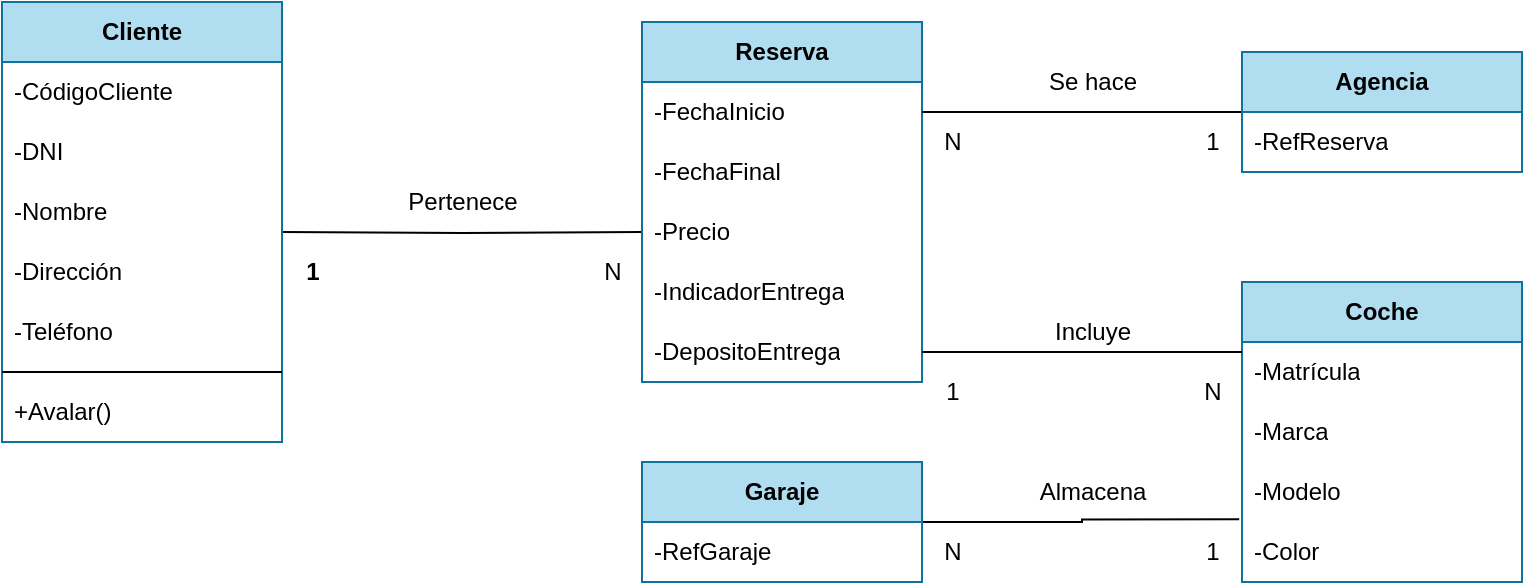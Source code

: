 <mxfile version="20.8.23" type="device"><diagram name="Página-1" id="b6_Fm7_-m0mOYpzH77YW"><mxGraphModel dx="773" dy="1097" grid="1" gridSize="10" guides="1" tooltips="1" connect="1" arrows="1" fold="1" page="1" pageScale="1" pageWidth="827" pageHeight="1169" math="0" shadow="0"><root><mxCell id="0"/><mxCell id="1" parent="0"/><mxCell id="aER9O-2dWTuYp3nOIUHJ-31" style="edgeStyle=orthogonalEdgeStyle;rounded=0;orthogonalLoop=1;jettySize=auto;html=1;endArrow=none;endFill=0;entryX=0;entryY=0.5;entryDx=0;entryDy=0;" edge="1" parent="1" target="aER9O-2dWTuYp3nOIUHJ-14"><mxGeometry relative="1" as="geometry"><mxPoint x="190" y="345" as="sourcePoint"/><mxPoint x="380" y="340" as="targetPoint"/></mxGeometry></mxCell><mxCell id="aER9O-2dWTuYp3nOIUHJ-1" value="&lt;b&gt;Cliente&lt;/b&gt;" style="swimlane;fontStyle=0;childLayout=stackLayout;horizontal=1;startSize=30;horizontalStack=0;resizeParent=1;resizeParentMax=0;resizeLast=0;collapsible=1;marginBottom=0;whiteSpace=wrap;html=1;fillColor=#b1ddf0;strokeColor=#10739e;" vertex="1" parent="1"><mxGeometry x="50" y="230" width="140" height="220" as="geometry"/></mxCell><mxCell id="aER9O-2dWTuYp3nOIUHJ-10" value="-CódigoCliente" style="text;strokeColor=none;fillColor=none;align=left;verticalAlign=middle;spacingLeft=4;spacingRight=4;overflow=hidden;points=[[0,0.5],[1,0.5]];portConstraint=eastwest;rotatable=0;whiteSpace=wrap;html=1;" vertex="1" parent="aER9O-2dWTuYp3nOIUHJ-1"><mxGeometry y="30" width="140" height="30" as="geometry"/></mxCell><mxCell id="aER9O-2dWTuYp3nOIUHJ-2" value="-DNI" style="text;strokeColor=none;fillColor=none;align=left;verticalAlign=middle;spacingLeft=4;spacingRight=4;overflow=hidden;points=[[0,0.5],[1,0.5]];portConstraint=eastwest;rotatable=0;whiteSpace=wrap;html=1;" vertex="1" parent="aER9O-2dWTuYp3nOIUHJ-1"><mxGeometry y="60" width="140" height="30" as="geometry"/></mxCell><mxCell id="aER9O-2dWTuYp3nOIUHJ-3" value="-Nombre" style="text;strokeColor=none;fillColor=none;align=left;verticalAlign=middle;spacingLeft=4;spacingRight=4;overflow=hidden;points=[[0,0.5],[1,0.5]];portConstraint=eastwest;rotatable=0;whiteSpace=wrap;html=1;" vertex="1" parent="aER9O-2dWTuYp3nOIUHJ-1"><mxGeometry y="90" width="140" height="30" as="geometry"/></mxCell><mxCell id="aER9O-2dWTuYp3nOIUHJ-4" value="-Dirección" style="text;strokeColor=none;fillColor=none;align=left;verticalAlign=middle;spacingLeft=4;spacingRight=4;overflow=hidden;points=[[0,0.5],[1,0.5]];portConstraint=eastwest;rotatable=0;whiteSpace=wrap;html=1;" vertex="1" parent="aER9O-2dWTuYp3nOIUHJ-1"><mxGeometry y="120" width="140" height="30" as="geometry"/></mxCell><mxCell id="aER9O-2dWTuYp3nOIUHJ-9" value="-Teléfono" style="text;strokeColor=none;fillColor=none;align=left;verticalAlign=middle;spacingLeft=4;spacingRight=4;overflow=hidden;points=[[0,0.5],[1,0.5]];portConstraint=eastwest;rotatable=0;whiteSpace=wrap;html=1;" vertex="1" parent="aER9O-2dWTuYp3nOIUHJ-1"><mxGeometry y="150" width="140" height="30" as="geometry"/></mxCell><mxCell id="aER9O-2dWTuYp3nOIUHJ-13" value="" style="line;strokeWidth=1;rotatable=0;dashed=0;labelPosition=right;align=left;verticalAlign=middle;spacingTop=0;spacingLeft=6;points=[];portConstraint=eastwest;" vertex="1" parent="aER9O-2dWTuYp3nOIUHJ-1"><mxGeometry y="180" width="140" height="10" as="geometry"/></mxCell><mxCell id="aER9O-2dWTuYp3nOIUHJ-12" value="+Avalar()" style="text;strokeColor=none;fillColor=none;align=left;verticalAlign=middle;spacingLeft=4;spacingRight=4;overflow=hidden;points=[[0,0.5],[1,0.5]];portConstraint=eastwest;rotatable=0;whiteSpace=wrap;html=1;" vertex="1" parent="aER9O-2dWTuYp3nOIUHJ-1"><mxGeometry y="190" width="140" height="30" as="geometry"/></mxCell><mxCell id="aER9O-2dWTuYp3nOIUHJ-5" value="&lt;b&gt;Reserva&lt;/b&gt;" style="swimlane;fontStyle=0;childLayout=stackLayout;horizontal=1;startSize=30;horizontalStack=0;resizeParent=1;resizeParentMax=0;resizeLast=0;collapsible=1;marginBottom=0;whiteSpace=wrap;html=1;fillColor=#b1ddf0;strokeColor=#10739e;" vertex="1" parent="1"><mxGeometry x="370" y="240" width="140" height="180" as="geometry"/></mxCell><mxCell id="aER9O-2dWTuYp3nOIUHJ-7" value="-FechaInicio" style="text;strokeColor=none;fillColor=none;align=left;verticalAlign=middle;spacingLeft=4;spacingRight=4;overflow=hidden;points=[[0,0.5],[1,0.5]];portConstraint=eastwest;rotatable=0;whiteSpace=wrap;html=1;" vertex="1" parent="aER9O-2dWTuYp3nOIUHJ-5"><mxGeometry y="30" width="140" height="30" as="geometry"/></mxCell><mxCell id="aER9O-2dWTuYp3nOIUHJ-8" value="-FechaFinal" style="text;strokeColor=none;fillColor=none;align=left;verticalAlign=middle;spacingLeft=4;spacingRight=4;overflow=hidden;points=[[0,0.5],[1,0.5]];portConstraint=eastwest;rotatable=0;whiteSpace=wrap;html=1;" vertex="1" parent="aER9O-2dWTuYp3nOIUHJ-5"><mxGeometry y="60" width="140" height="30" as="geometry"/></mxCell><mxCell id="aER9O-2dWTuYp3nOIUHJ-14" value="-Precio" style="text;strokeColor=none;fillColor=none;align=left;verticalAlign=middle;spacingLeft=4;spacingRight=4;overflow=hidden;points=[[0,0.5],[1,0.5]];portConstraint=eastwest;rotatable=0;whiteSpace=wrap;html=1;" vertex="1" parent="aER9O-2dWTuYp3nOIUHJ-5"><mxGeometry y="90" width="140" height="30" as="geometry"/></mxCell><mxCell id="aER9O-2dWTuYp3nOIUHJ-21" value="-IndicadorEntrega" style="text;strokeColor=none;fillColor=none;align=left;verticalAlign=middle;spacingLeft=4;spacingRight=4;overflow=hidden;points=[[0,0.5],[1,0.5]];portConstraint=eastwest;rotatable=0;whiteSpace=wrap;html=1;" vertex="1" parent="aER9O-2dWTuYp3nOIUHJ-5"><mxGeometry y="120" width="140" height="30" as="geometry"/></mxCell><mxCell id="aER9O-2dWTuYp3nOIUHJ-22" value="-DepositoEntrega" style="text;strokeColor=none;fillColor=none;align=left;verticalAlign=middle;spacingLeft=4;spacingRight=4;overflow=hidden;points=[[0,0.5],[1,0.5]];portConstraint=eastwest;rotatable=0;whiteSpace=wrap;html=1;" vertex="1" parent="aER9O-2dWTuYp3nOIUHJ-5"><mxGeometry y="150" width="140" height="30" as="geometry"/></mxCell><mxCell id="aER9O-2dWTuYp3nOIUHJ-15" value="&lt;b&gt;Coche&lt;/b&gt;" style="swimlane;fontStyle=0;childLayout=stackLayout;horizontal=1;startSize=30;horizontalStack=0;resizeParent=1;resizeParentMax=0;resizeLast=0;collapsible=1;marginBottom=0;whiteSpace=wrap;html=1;fillColor=#b1ddf0;strokeColor=#10739e;" vertex="1" parent="1"><mxGeometry x="670" y="370" width="140" height="150" as="geometry"/></mxCell><mxCell id="aER9O-2dWTuYp3nOIUHJ-16" value="-Matrícula" style="text;strokeColor=none;fillColor=none;align=left;verticalAlign=middle;spacingLeft=4;spacingRight=4;overflow=hidden;points=[[0,0.5],[1,0.5]];portConstraint=eastwest;rotatable=0;whiteSpace=wrap;html=1;" vertex="1" parent="aER9O-2dWTuYp3nOIUHJ-15"><mxGeometry y="30" width="140" height="30" as="geometry"/></mxCell><mxCell id="aER9O-2dWTuYp3nOIUHJ-17" value="-Marca" style="text;strokeColor=none;fillColor=none;align=left;verticalAlign=middle;spacingLeft=4;spacingRight=4;overflow=hidden;points=[[0,0.5],[1,0.5]];portConstraint=eastwest;rotatable=0;whiteSpace=wrap;html=1;" vertex="1" parent="aER9O-2dWTuYp3nOIUHJ-15"><mxGeometry y="60" width="140" height="30" as="geometry"/></mxCell><mxCell id="aER9O-2dWTuYp3nOIUHJ-18" value="-Modelo" style="text;strokeColor=none;fillColor=none;align=left;verticalAlign=middle;spacingLeft=4;spacingRight=4;overflow=hidden;points=[[0,0.5],[1,0.5]];portConstraint=eastwest;rotatable=0;whiteSpace=wrap;html=1;" vertex="1" parent="aER9O-2dWTuYp3nOIUHJ-15"><mxGeometry y="90" width="140" height="30" as="geometry"/></mxCell><mxCell id="aER9O-2dWTuYp3nOIUHJ-20" value="-Color" style="text;strokeColor=none;fillColor=none;align=left;verticalAlign=middle;spacingLeft=4;spacingRight=4;overflow=hidden;points=[[0,0.5],[1,0.5]];portConstraint=eastwest;rotatable=0;whiteSpace=wrap;html=1;" vertex="1" parent="aER9O-2dWTuYp3nOIUHJ-15"><mxGeometry y="120" width="140" height="30" as="geometry"/></mxCell><mxCell id="aER9O-2dWTuYp3nOIUHJ-36" style="edgeStyle=orthogonalEdgeStyle;rounded=0;orthogonalLoop=1;jettySize=auto;html=1;entryX=1;entryY=0.5;entryDx=0;entryDy=0;endArrow=none;endFill=0;" edge="1" parent="1" source="aER9O-2dWTuYp3nOIUHJ-23" target="aER9O-2dWTuYp3nOIUHJ-7"><mxGeometry relative="1" as="geometry"/></mxCell><mxCell id="aER9O-2dWTuYp3nOIUHJ-23" value="&lt;b&gt;Agencia&lt;/b&gt;" style="swimlane;fontStyle=0;childLayout=stackLayout;horizontal=1;startSize=30;horizontalStack=0;resizeParent=1;resizeParentMax=0;resizeLast=0;collapsible=1;marginBottom=0;whiteSpace=wrap;html=1;fillColor=#b1ddf0;strokeColor=#10739e;" vertex="1" parent="1"><mxGeometry x="670" y="255" width="140" height="60" as="geometry"/></mxCell><mxCell id="aER9O-2dWTuYp3nOIUHJ-24" value="-RefReserva" style="text;strokeColor=none;fillColor=none;align=left;verticalAlign=middle;spacingLeft=4;spacingRight=4;overflow=hidden;points=[[0,0.5],[1,0.5]];portConstraint=eastwest;rotatable=0;whiteSpace=wrap;html=1;" vertex="1" parent="aER9O-2dWTuYp3nOIUHJ-23"><mxGeometry y="30" width="140" height="30" as="geometry"/></mxCell><mxCell id="aER9O-2dWTuYp3nOIUHJ-45" style="edgeStyle=orthogonalEdgeStyle;rounded=0;orthogonalLoop=1;jettySize=auto;html=1;entryX=-0.01;entryY=-0.044;entryDx=0;entryDy=0;entryPerimeter=0;endArrow=none;endFill=0;" edge="1" parent="1" source="aER9O-2dWTuYp3nOIUHJ-28" target="aER9O-2dWTuYp3nOIUHJ-20"><mxGeometry relative="1" as="geometry"/></mxCell><mxCell id="aER9O-2dWTuYp3nOIUHJ-28" value="&lt;b&gt;Garaje&lt;/b&gt;" style="swimlane;fontStyle=0;childLayout=stackLayout;horizontal=1;startSize=30;horizontalStack=0;resizeParent=1;resizeParentMax=0;resizeLast=0;collapsible=1;marginBottom=0;whiteSpace=wrap;html=1;fillColor=#b1ddf0;strokeColor=#10739e;" vertex="1" parent="1"><mxGeometry x="370" y="460" width="140" height="60" as="geometry"/></mxCell><mxCell id="aER9O-2dWTuYp3nOIUHJ-29" value="-RefGaraje" style="text;strokeColor=none;fillColor=none;align=left;verticalAlign=middle;spacingLeft=4;spacingRight=4;overflow=hidden;points=[[0,0.5],[1,0.5]];portConstraint=eastwest;rotatable=0;whiteSpace=wrap;html=1;" vertex="1" parent="aER9O-2dWTuYp3nOIUHJ-28"><mxGeometry y="30" width="140" height="30" as="geometry"/></mxCell><mxCell id="aER9O-2dWTuYp3nOIUHJ-32" value="1" style="text;html=1;align=center;verticalAlign=middle;resizable=0;points=[];autosize=1;strokeColor=none;fillColor=none;fontStyle=1" vertex="1" parent="1"><mxGeometry x="190" y="350" width="30" height="30" as="geometry"/></mxCell><mxCell id="aER9O-2dWTuYp3nOIUHJ-33" value="N" style="text;html=1;align=center;verticalAlign=middle;resizable=0;points=[];autosize=1;strokeColor=none;fillColor=none;" vertex="1" parent="1"><mxGeometry x="340" y="350" width="30" height="30" as="geometry"/></mxCell><mxCell id="aER9O-2dWTuYp3nOIUHJ-34" value="Pertenece" style="text;html=1;align=center;verticalAlign=middle;resizable=0;points=[];autosize=1;strokeColor=none;fillColor=none;" vertex="1" parent="1"><mxGeometry x="240" y="315" width="80" height="30" as="geometry"/></mxCell><mxCell id="aER9O-2dWTuYp3nOIUHJ-37" value="N" style="text;html=1;align=center;verticalAlign=middle;resizable=0;points=[];autosize=1;strokeColor=none;fillColor=none;" vertex="1" parent="1"><mxGeometry x="510" y="285" width="30" height="30" as="geometry"/></mxCell><mxCell id="aER9O-2dWTuYp3nOIUHJ-38" value="1" style="text;html=1;align=center;verticalAlign=middle;resizable=0;points=[];autosize=1;strokeColor=none;fillColor=none;" vertex="1" parent="1"><mxGeometry x="640" y="285" width="30" height="30" as="geometry"/></mxCell><mxCell id="aER9O-2dWTuYp3nOIUHJ-39" value="Se hace" style="text;html=1;align=center;verticalAlign=middle;resizable=0;points=[];autosize=1;strokeColor=none;fillColor=none;" vertex="1" parent="1"><mxGeometry x="560" y="255" width="70" height="30" as="geometry"/></mxCell><mxCell id="aER9O-2dWTuYp3nOIUHJ-40" style="edgeStyle=orthogonalEdgeStyle;rounded=0;orthogonalLoop=1;jettySize=auto;html=1;entryX=0;entryY=0.167;entryDx=0;entryDy=0;entryPerimeter=0;endArrow=none;endFill=0;" edge="1" parent="1" source="aER9O-2dWTuYp3nOIUHJ-22" target="aER9O-2dWTuYp3nOIUHJ-16"><mxGeometry relative="1" as="geometry"/></mxCell><mxCell id="aER9O-2dWTuYp3nOIUHJ-42" value="N" style="text;html=1;align=center;verticalAlign=middle;resizable=0;points=[];autosize=1;strokeColor=none;fillColor=none;" vertex="1" parent="1"><mxGeometry x="640" y="410" width="30" height="30" as="geometry"/></mxCell><mxCell id="aER9O-2dWTuYp3nOIUHJ-43" value="Incluye" style="text;html=1;align=center;verticalAlign=middle;resizable=0;points=[];autosize=1;strokeColor=none;fillColor=none;" vertex="1" parent="1"><mxGeometry x="565" y="380" width="60" height="30" as="geometry"/></mxCell><mxCell id="aER9O-2dWTuYp3nOIUHJ-44" value="1" style="text;html=1;align=center;verticalAlign=middle;resizable=0;points=[];autosize=1;strokeColor=none;fillColor=none;" vertex="1" parent="1"><mxGeometry x="510" y="410" width="30" height="30" as="geometry"/></mxCell><mxCell id="aER9O-2dWTuYp3nOIUHJ-46" value="1" style="text;html=1;align=center;verticalAlign=middle;resizable=0;points=[];autosize=1;strokeColor=none;fillColor=none;" vertex="1" parent="1"><mxGeometry x="640" y="490" width="30" height="30" as="geometry"/></mxCell><mxCell id="aER9O-2dWTuYp3nOIUHJ-47" value="N" style="text;html=1;align=center;verticalAlign=middle;resizable=0;points=[];autosize=1;strokeColor=none;fillColor=none;" vertex="1" parent="1"><mxGeometry x="510" y="490" width="30" height="30" as="geometry"/></mxCell><mxCell id="aER9O-2dWTuYp3nOIUHJ-48" value="Almacena" style="text;html=1;align=center;verticalAlign=middle;resizable=0;points=[];autosize=1;strokeColor=none;fillColor=none;" vertex="1" parent="1"><mxGeometry x="555" y="460" width="80" height="30" as="geometry"/></mxCell></root></mxGraphModel></diagram></mxfile>